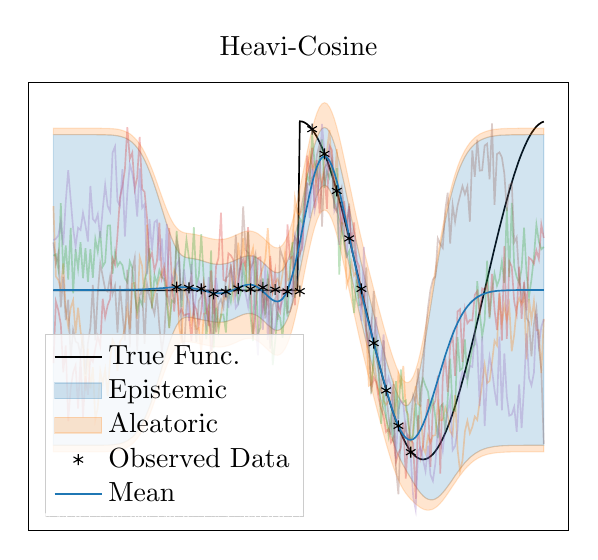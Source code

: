 % This file was created with tikzplotlib v0.10.1.
\begin{tikzpicture}

\definecolor{crimson2143940}{RGB}{214,39,40}
\definecolor{darkgray176}{RGB}{176,176,176}
\definecolor{darkorange25512714}{RGB}{255,127,14}
\definecolor{forestgreen4416044}{RGB}{44,160,44}
\definecolor{lightgray204}{RGB}{204,204,204}
\definecolor{mediumpurple148103189}{RGB}{148,103,189}
\definecolor{sienna1408675}{RGB}{140,86,75}
\definecolor{steelblue31119180}{RGB}{31,119,180}

\begin{axis}[
legend cell align={left},
legend style={
  fill opacity=0.8,
  draw opacity=1,
  text opacity=1,
  at={(0.03,0.03)},
  anchor=south west,
  draw=lightgray204
},
ticks=none,
tick align=outside,
tick pos=left,
title={Heavi-Cosine},
x grid style={darkgray176},
xmin=-1.1, xmax=1.09,
xtick style={color=black},
y grid style={darkgray176},
ymin=-1.42, ymax=1.231,
ytick style={color=black}
]
\addplot [semithick, black]
table {%
-1 0
-0.01 0
0 1
0.01 0.998
0.02 0.992
0.03 0.982
0.04 0.969
0.05 0.951
0.06 0.93
0.07 0.905
0.08 0.876
0.09 0.844
0.1 0.809
0.11 0.771
0.12 0.729
0.13 0.685
0.15 0.588
0.17 0.482
0.19 0.368
0.21 0.249
0.25 -0
0.29 -0.249
0.31 -0.368
0.33 -0.482
0.35 -0.588
0.37 -0.685
0.38 -0.729
0.39 -0.771
0.4 -0.809
0.41 -0.844
0.42 -0.876
0.43 -0.905
0.44 -0.93
0.45 -0.951
0.46 -0.969
0.47 -0.982
0.48 -0.992
0.49 -0.998
0.5 -1
0.51 -0.998
0.52 -0.992
0.53 -0.982
0.54 -0.969
0.55 -0.951
0.56 -0.93
0.57 -0.905
0.58 -0.876
0.59 -0.844
0.6 -0.809
0.61 -0.771
0.62 -0.729
0.63 -0.685
0.65 -0.588
0.67 -0.482
0.69 -0.368
0.71 -0.249
0.75 0
0.79 0.249
0.81 0.368
0.83 0.482
0.85 0.588
0.87 0.685
0.88 0.729
0.89 0.771
0.9 0.809
0.91 0.844
0.92 0.876
0.93 0.905
0.94 0.93
0.95 0.951
0.96 0.969
0.97 0.982
0.98 0.992
0.99 0.998
};
\addlegendentry{True Func.}
\path [draw=steelblue31119180, fill=steelblue31119180, opacity=0.2]
(axis cs:-1,0.921)
--(axis cs:-1,-0.916)
--(axis cs:-0.99,-0.916)
--(axis cs:-0.98,-0.916)
--(axis cs:-0.97,-0.916)
--(axis cs:-0.96,-0.916)
--(axis cs:-0.95,-0.916)
--(axis cs:-0.94,-0.916)
--(axis cs:-0.93,-0.916)
--(axis cs:-0.92,-0.916)
--(axis cs:-0.91,-0.916)
--(axis cs:-0.9,-0.916)
--(axis cs:-0.89,-0.916)
--(axis cs:-0.88,-0.916)
--(axis cs:-0.87,-0.916)
--(axis cs:-0.86,-0.916)
--(axis cs:-0.85,-0.916)
--(axis cs:-0.84,-0.916)
--(axis cs:-0.83,-0.916)
--(axis cs:-0.82,-0.916)
--(axis cs:-0.81,-0.916)
--(axis cs:-0.8,-0.916)
--(axis cs:-0.79,-0.915)
--(axis cs:-0.78,-0.915)
--(axis cs:-0.77,-0.914)
--(axis cs:-0.76,-0.913)
--(axis cs:-0.75,-0.911)
--(axis cs:-0.74,-0.909)
--(axis cs:-0.73,-0.906)
--(axis cs:-0.72,-0.902)
--(axis cs:-0.71,-0.896)
--(axis cs:-0.7,-0.889)
--(axis cs:-0.69,-0.879)
--(axis cs:-0.68,-0.868)
--(axis cs:-0.67,-0.853)
--(axis cs:-0.66,-0.835)
--(axis cs:-0.65,-0.813)
--(axis cs:-0.64,-0.788)
--(axis cs:-0.63,-0.759)
--(axis cs:-0.62,-0.725)
--(axis cs:-0.61,-0.688)
--(axis cs:-0.6,-0.647)
--(axis cs:-0.59,-0.603)
--(axis cs:-0.58,-0.556)
--(axis cs:-0.57,-0.507)
--(axis cs:-0.56,-0.458)
--(axis cs:-0.55,-0.408)
--(axis cs:-0.54,-0.36)
--(axis cs:-0.53,-0.314)
--(axis cs:-0.52,-0.273)
--(axis cs:-0.51,-0.237)
--(axis cs:-0.5,-0.207)
--(axis cs:-0.49,-0.185)
--(axis cs:-0.48,-0.17)
--(axis cs:-0.47,-0.162)
--(axis cs:-0.46,-0.158)
--(axis cs:-0.45,-0.159)
--(axis cs:-0.44,-0.161)
--(axis cs:-0.43,-0.164)
--(axis cs:-0.42,-0.167)
--(axis cs:-0.41,-0.17)
--(axis cs:-0.4,-0.173)
--(axis cs:-0.39,-0.176)
--(axis cs:-0.38,-0.178)
--(axis cs:-0.37,-0.181)
--(axis cs:-0.36,-0.184)
--(axis cs:-0.35,-0.186)
--(axis cs:-0.34,-0.188)
--(axis cs:-0.33,-0.188)
--(axis cs:-0.32,-0.188)
--(axis cs:-0.31,-0.187)
--(axis cs:-0.3,-0.184)
--(axis cs:-0.29,-0.18)
--(axis cs:-0.28,-0.175)
--(axis cs:-0.27,-0.169)
--(axis cs:-0.26,-0.162)
--(axis cs:-0.25,-0.155)
--(axis cs:-0.24,-0.149)
--(axis cs:-0.23,-0.143)
--(axis cs:-0.22,-0.139)
--(axis cs:-0.21,-0.137)
--(axis cs:-0.2,-0.137)
--(axis cs:-0.19,-0.14)
--(axis cs:-0.18,-0.145)
--(axis cs:-0.17,-0.153)
--(axis cs:-0.16,-0.164)
--(axis cs:-0.15,-0.176)
--(axis cs:-0.14,-0.19)
--(axis cs:-0.13,-0.204)
--(axis cs:-0.12,-0.217)
--(axis cs:-0.11,-0.228)
--(axis cs:-0.1,-0.235)
--(axis cs:-0.09,-0.237)
--(axis cs:-0.08,-0.232)
--(axis cs:-0.07,-0.219)
--(axis cs:-0.06,-0.198)
--(axis cs:-0.05,-0.168)
--(axis cs:-0.04,-0.128)
--(axis cs:-0.03,-0.079)
--(axis cs:-0.02,-0.021)
--(axis cs:-0.01,0.043)
--(axis cs:8.941e-10,0.113)
--(axis cs:0.01,0.186)
--(axis cs:0.02,0.26)
--(axis cs:0.03,0.333)
--(axis cs:0.04,0.402)
--(axis cs:0.05,0.465)
--(axis cs:0.06,0.519)
--(axis cs:0.07,0.563)
--(axis cs:0.08,0.595)
--(axis cs:0.09,0.615)
--(axis cs:0.1,0.622)
--(axis cs:0.11,0.616)
--(axis cs:0.12,0.597)
--(axis cs:0.13,0.566)
--(axis cs:0.14,0.525)
--(axis cs:0.15,0.475)
--(axis cs:0.16,0.418)
--(axis cs:0.17,0.356)
--(axis cs:0.18,0.289)
--(axis cs:0.19,0.22)
--(axis cs:0.2,0.15)
--(axis cs:0.21,0.08)
--(axis cs:0.22,0.011)
--(axis cs:0.23,-0.057)
--(axis cs:0.24,-0.123)
--(axis cs:0.25,-0.187)
--(axis cs:0.26,-0.249)
--(axis cs:0.27,-0.309)
--(axis cs:0.28,-0.368)
--(axis cs:0.29,-0.426)
--(axis cs:0.3,-0.483)
--(axis cs:0.31,-0.54)
--(axis cs:0.32,-0.596)
--(axis cs:0.33,-0.651)
--(axis cs:0.34,-0.706)
--(axis cs:0.35,-0.759)
--(axis cs:0.36,-0.809)
--(axis cs:0.37,-0.857)
--(axis cs:0.38,-0.901)
--(axis cs:0.39,-0.941)
--(axis cs:0.4,-0.976)
--(axis cs:0.41,-1.007)
--(axis cs:0.42,-1.035)
--(axis cs:0.43,-1.061)
--(axis cs:0.44,-1.086)
--(axis cs:0.45,-1.11)
--(axis cs:0.46,-1.135)
--(axis cs:0.47,-1.158)
--(axis cs:0.48,-1.18)
--(axis cs:0.49,-1.199)
--(axis cs:0.5,-1.215)
--(axis cs:0.51,-1.227)
--(axis cs:0.52,-1.235)
--(axis cs:0.53,-1.238)
--(axis cs:0.54,-1.238)
--(axis cs:0.55,-1.233)
--(axis cs:0.56,-1.224)
--(axis cs:0.57,-1.212)
--(axis cs:0.58,-1.196)
--(axis cs:0.59,-1.179)
--(axis cs:0.6,-1.159)
--(axis cs:0.61,-1.139)
--(axis cs:0.62,-1.118)
--(axis cs:0.63,-1.096)
--(axis cs:0.64,-1.076)
--(axis cs:0.65,-1.056)
--(axis cs:0.66,-1.037)
--(axis cs:0.67,-1.019)
--(axis cs:0.68,-1.004)
--(axis cs:0.69,-0.989)
--(axis cs:0.7,-0.977)
--(axis cs:0.71,-0.966)
--(axis cs:0.72,-0.957)
--(axis cs:0.73,-0.949)
--(axis cs:0.74,-0.942)
--(axis cs:0.75,-0.937)
--(axis cs:0.76,-0.932)
--(axis cs:0.77,-0.929)
--(axis cs:0.78,-0.926)
--(axis cs:0.79,-0.923)
--(axis cs:0.8,-0.922)
--(axis cs:0.81,-0.92)
--(axis cs:0.82,-0.919)
--(axis cs:0.83,-0.918)
--(axis cs:0.84,-0.918)
--(axis cs:0.85,-0.917)
--(axis cs:0.86,-0.917)
--(axis cs:0.87,-0.917)
--(axis cs:0.88,-0.917)
--(axis cs:0.89,-0.917)
--(axis cs:0.9,-0.917)
--(axis cs:0.91,-0.916)
--(axis cs:0.92,-0.916)
--(axis cs:0.93,-0.916)
--(axis cs:0.94,-0.916)
--(axis cs:0.95,-0.916)
--(axis cs:0.96,-0.916)
--(axis cs:0.97,-0.916)
--(axis cs:0.98,-0.916)
--(axis cs:0.99,-0.916)
--(axis cs:0.99,0.921)
--(axis cs:0.99,0.921)
--(axis cs:0.98,0.921)
--(axis cs:0.97,0.921)
--(axis cs:0.96,0.921)
--(axis cs:0.95,0.921)
--(axis cs:0.94,0.921)
--(axis cs:0.93,0.921)
--(axis cs:0.92,0.921)
--(axis cs:0.91,0.92)
--(axis cs:0.9,0.92)
--(axis cs:0.89,0.92)
--(axis cs:0.88,0.92)
--(axis cs:0.87,0.92)
--(axis cs:0.86,0.92)
--(axis cs:0.85,0.919)
--(axis cs:0.84,0.919)
--(axis cs:0.83,0.918)
--(axis cs:0.82,0.918)
--(axis cs:0.81,0.917)
--(axis cs:0.8,0.915)
--(axis cs:0.79,0.913)
--(axis cs:0.78,0.911)
--(axis cs:0.77,0.908)
--(axis cs:0.76,0.904)
--(axis cs:0.75,0.899)
--(axis cs:0.74,0.893)
--(axis cs:0.73,0.886)
--(axis cs:0.72,0.876)
--(axis cs:0.71,0.865)
--(axis cs:0.7,0.851)
--(axis cs:0.69,0.834)
--(axis cs:0.68,0.814)
--(axis cs:0.67,0.79)
--(axis cs:0.66,0.761)
--(axis cs:0.65,0.728)
--(axis cs:0.64,0.69)
--(axis cs:0.63,0.646)
--(axis cs:0.62,0.596)
--(axis cs:0.61,0.539)
--(axis cs:0.6,0.477)
--(axis cs:0.59,0.408)
--(axis cs:0.58,0.333)
--(axis cs:0.57,0.253)
--(axis cs:0.56,0.168)
--(axis cs:0.55,0.079)
--(axis cs:0.54,-0.012)
--(axis cs:0.53,-0.104)
--(axis cs:0.52,-0.196)
--(axis cs:0.51,-0.285)
--(axis cs:0.5,-0.37)
--(axis cs:0.49,-0.448)
--(axis cs:0.48,-0.518)
--(axis cs:0.47,-0.577)
--(axis cs:0.46,-0.624)
--(axis cs:0.45,-0.658)
--(axis cs:0.44,-0.678)
--(axis cs:0.43,-0.683)
--(axis cs:0.42,-0.675)
--(axis cs:0.41,-0.655)
--(axis cs:0.4,-0.627)
--(axis cs:0.39,-0.591)
--(axis cs:0.38,-0.551)
--(axis cs:0.37,-0.506)
--(axis cs:0.36,-0.459)
--(axis cs:0.35,-0.409)
--(axis cs:0.34,-0.358)
--(axis cs:0.33,-0.305)
--(axis cs:0.32,-0.251)
--(axis cs:0.31,-0.196)
--(axis cs:0.3,-0.141)
--(axis cs:0.29,-0.084)
--(axis cs:0.28,-0.026)
--(axis cs:0.27,0.033)
--(axis cs:0.26,0.094)
--(axis cs:0.25,0.156)
--(axis cs:0.24,0.219)
--(axis cs:0.23,0.285)
--(axis cs:0.22,0.353)
--(axis cs:0.21,0.422)
--(axis cs:0.2,0.492)
--(axis cs:0.19,0.562)
--(axis cs:0.18,0.631)
--(axis cs:0.17,0.697)
--(axis cs:0.16,0.76)
--(axis cs:0.15,0.817)
--(axis cs:0.14,0.867)
--(axis cs:0.13,0.908)
--(axis cs:0.12,0.938)
--(axis cs:0.11,0.957)
--(axis cs:0.1,0.963)
--(axis cs:0.09,0.957)
--(axis cs:0.08,0.937)
--(axis cs:0.07,0.904)
--(axis cs:0.06,0.86)
--(axis cs:0.05,0.806)
--(axis cs:0.04,0.743)
--(axis cs:0.03,0.674)
--(axis cs:0.02,0.601)
--(axis cs:0.01,0.527)
--(axis cs:8.941e-10,0.454)
--(axis cs:-0.01,0.384)
--(axis cs:-0.02,0.32)
--(axis cs:-0.03,0.263)
--(axis cs:-0.04,0.214)
--(axis cs:-0.05,0.174)
--(axis cs:-0.06,0.143)
--(axis cs:-0.07,0.122)
--(axis cs:-0.08,0.109)
--(axis cs:-0.09,0.104)
--(axis cs:-0.1,0.106)
--(axis cs:-0.11,0.113)
--(axis cs:-0.12,0.124)
--(axis cs:-0.13,0.137)
--(axis cs:-0.14,0.151)
--(axis cs:-0.15,0.165)
--(axis cs:-0.16,0.177)
--(axis cs:-0.17,0.188)
--(axis cs:-0.18,0.196)
--(axis cs:-0.19,0.202)
--(axis cs:-0.2,0.204)
--(axis cs:-0.21,0.204)
--(axis cs:-0.22,0.202)
--(axis cs:-0.23,0.198)
--(axis cs:-0.24,0.192)
--(axis cs:-0.25,0.186)
--(axis cs:-0.26,0.18)
--(axis cs:-0.27,0.173)
--(axis cs:-0.28,0.167)
--(axis cs:-0.29,0.162)
--(axis cs:-0.3,0.158)
--(axis cs:-0.31,0.156)
--(axis cs:-0.32,0.154)
--(axis cs:-0.33,0.154)
--(axis cs:-0.34,0.155)
--(axis cs:-0.35,0.156)
--(axis cs:-0.36,0.159)
--(axis cs:-0.37,0.163)
--(axis cs:-0.38,0.167)
--(axis cs:-0.39,0.172)
--(axis cs:-0.4,0.177)
--(axis cs:-0.41,0.181)
--(axis cs:-0.42,0.184)
--(axis cs:-0.43,0.187)
--(axis cs:-0.44,0.189)
--(axis cs:-0.45,0.191)
--(axis cs:-0.46,0.194)
--(axis cs:-0.47,0.199)
--(axis cs:-0.48,0.208)
--(axis cs:-0.49,0.223)
--(axis cs:-0.5,0.245)
--(axis cs:-0.51,0.274)
--(axis cs:-0.52,0.308)
--(axis cs:-0.53,0.348)
--(axis cs:-0.54,0.391)
--(axis cs:-0.55,0.437)
--(axis cs:-0.56,0.484)
--(axis cs:-0.57,0.531)
--(axis cs:-0.58,0.578)
--(axis cs:-0.59,0.622)
--(axis cs:-0.6,0.664)
--(axis cs:-0.61,0.703)
--(axis cs:-0.62,0.739)
--(axis cs:-0.63,0.771)
--(axis cs:-0.64,0.799)
--(axis cs:-0.65,0.823)
--(axis cs:-0.66,0.843)
--(axis cs:-0.67,0.861)
--(axis cs:-0.68,0.875)
--(axis cs:-0.69,0.886)
--(axis cs:-0.7,0.895)
--(axis cs:-0.71,0.902)
--(axis cs:-0.72,0.907)
--(axis cs:-0.73,0.911)
--(axis cs:-0.74,0.914)
--(axis cs:-0.75,0.916)
--(axis cs:-0.76,0.918)
--(axis cs:-0.77,0.919)
--(axis cs:-0.78,0.919)
--(axis cs:-0.79,0.92)
--(axis cs:-0.8,0.92)
--(axis cs:-0.81,0.92)
--(axis cs:-0.82,0.92)
--(axis cs:-0.83,0.921)
--(axis cs:-0.84,0.921)
--(axis cs:-0.85,0.921)
--(axis cs:-0.86,0.921)
--(axis cs:-0.87,0.921)
--(axis cs:-0.88,0.921)
--(axis cs:-0.89,0.921)
--(axis cs:-0.9,0.921)
--(axis cs:-0.91,0.921)
--(axis cs:-0.92,0.921)
--(axis cs:-0.93,0.921)
--(axis cs:-0.94,0.921)
--(axis cs:-0.95,0.921)
--(axis cs:-0.96,0.921)
--(axis cs:-0.97,0.921)
--(axis cs:-0.98,0.921)
--(axis cs:-0.99,0.921)
--(axis cs:-1,0.921)
--cycle;
\addlegendimage{area legend, draw=steelblue31119180, fill=steelblue31119180, opacity=0.2}
\addlegendentry{Epistemic}

\path [draw=darkorange25512714, fill=darkorange25512714, opacity=0.2]
(axis cs:-1,-0.955)
--(axis cs:-1,-0.916)
--(axis cs:-0.99,-0.916)
--(axis cs:-0.98,-0.916)
--(axis cs:-0.97,-0.916)
--(axis cs:-0.96,-0.916)
--(axis cs:-0.95,-0.916)
--(axis cs:-0.94,-0.916)
--(axis cs:-0.93,-0.916)
--(axis cs:-0.92,-0.916)
--(axis cs:-0.91,-0.916)
--(axis cs:-0.9,-0.916)
--(axis cs:-0.89,-0.916)
--(axis cs:-0.88,-0.916)
--(axis cs:-0.87,-0.916)
--(axis cs:-0.86,-0.916)
--(axis cs:-0.85,-0.916)
--(axis cs:-0.84,-0.916)
--(axis cs:-0.83,-0.916)
--(axis cs:-0.82,-0.916)
--(axis cs:-0.81,-0.916)
--(axis cs:-0.8,-0.916)
--(axis cs:-0.79,-0.915)
--(axis cs:-0.78,-0.915)
--(axis cs:-0.77,-0.914)
--(axis cs:-0.76,-0.913)
--(axis cs:-0.75,-0.911)
--(axis cs:-0.74,-0.909)
--(axis cs:-0.73,-0.906)
--(axis cs:-0.72,-0.902)
--(axis cs:-0.71,-0.896)
--(axis cs:-0.7,-0.889)
--(axis cs:-0.69,-0.879)
--(axis cs:-0.68,-0.868)
--(axis cs:-0.67,-0.853)
--(axis cs:-0.66,-0.835)
--(axis cs:-0.65,-0.813)
--(axis cs:-0.64,-0.788)
--(axis cs:-0.63,-0.759)
--(axis cs:-0.62,-0.725)
--(axis cs:-0.61,-0.688)
--(axis cs:-0.6,-0.647)
--(axis cs:-0.59,-0.603)
--(axis cs:-0.58,-0.556)
--(axis cs:-0.57,-0.507)
--(axis cs:-0.56,-0.458)
--(axis cs:-0.55,-0.408)
--(axis cs:-0.54,-0.36)
--(axis cs:-0.53,-0.314)
--(axis cs:-0.52,-0.273)
--(axis cs:-0.51,-0.237)
--(axis cs:-0.5,-0.207)
--(axis cs:-0.49,-0.185)
--(axis cs:-0.48,-0.17)
--(axis cs:-0.47,-0.162)
--(axis cs:-0.46,-0.158)
--(axis cs:-0.45,-0.159)
--(axis cs:-0.44,-0.161)
--(axis cs:-0.43,-0.164)
--(axis cs:-0.42,-0.167)
--(axis cs:-0.41,-0.17)
--(axis cs:-0.4,-0.173)
--(axis cs:-0.39,-0.176)
--(axis cs:-0.38,-0.178)
--(axis cs:-0.37,-0.181)
--(axis cs:-0.36,-0.184)
--(axis cs:-0.35,-0.186)
--(axis cs:-0.34,-0.188)
--(axis cs:-0.33,-0.188)
--(axis cs:-0.32,-0.188)
--(axis cs:-0.31,-0.187)
--(axis cs:-0.3,-0.184)
--(axis cs:-0.29,-0.18)
--(axis cs:-0.28,-0.175)
--(axis cs:-0.27,-0.169)
--(axis cs:-0.26,-0.162)
--(axis cs:-0.25,-0.155)
--(axis cs:-0.24,-0.149)
--(axis cs:-0.23,-0.143)
--(axis cs:-0.22,-0.139)
--(axis cs:-0.21,-0.137)
--(axis cs:-0.2,-0.137)
--(axis cs:-0.19,-0.14)
--(axis cs:-0.18,-0.145)
--(axis cs:-0.17,-0.153)
--(axis cs:-0.16,-0.164)
--(axis cs:-0.15,-0.176)
--(axis cs:-0.14,-0.19)
--(axis cs:-0.13,-0.204)
--(axis cs:-0.12,-0.217)
--(axis cs:-0.11,-0.228)
--(axis cs:-0.1,-0.235)
--(axis cs:-0.09,-0.237)
--(axis cs:-0.08,-0.232)
--(axis cs:-0.07,-0.219)
--(axis cs:-0.06,-0.198)
--(axis cs:-0.05,-0.168)
--(axis cs:-0.04,-0.128)
--(axis cs:-0.03,-0.079)
--(axis cs:-0.02,-0.021)
--(axis cs:-0.01,0.043)
--(axis cs:8.941e-10,0.113)
--(axis cs:0.01,0.186)
--(axis cs:0.02,0.26)
--(axis cs:0.03,0.333)
--(axis cs:0.04,0.402)
--(axis cs:0.05,0.465)
--(axis cs:0.06,0.519)
--(axis cs:0.07,0.563)
--(axis cs:0.08,0.595)
--(axis cs:0.09,0.615)
--(axis cs:0.1,0.622)
--(axis cs:0.11,0.616)
--(axis cs:0.12,0.597)
--(axis cs:0.13,0.566)
--(axis cs:0.14,0.525)
--(axis cs:0.15,0.475)
--(axis cs:0.16,0.418)
--(axis cs:0.17,0.356)
--(axis cs:0.18,0.289)
--(axis cs:0.19,0.22)
--(axis cs:0.2,0.15)
--(axis cs:0.21,0.08)
--(axis cs:0.22,0.011)
--(axis cs:0.23,-0.057)
--(axis cs:0.24,-0.123)
--(axis cs:0.25,-0.187)
--(axis cs:0.26,-0.249)
--(axis cs:0.27,-0.309)
--(axis cs:0.28,-0.368)
--(axis cs:0.29,-0.426)
--(axis cs:0.3,-0.483)
--(axis cs:0.31,-0.54)
--(axis cs:0.32,-0.596)
--(axis cs:0.33,-0.651)
--(axis cs:0.34,-0.706)
--(axis cs:0.35,-0.759)
--(axis cs:0.36,-0.809)
--(axis cs:0.37,-0.857)
--(axis cs:0.38,-0.901)
--(axis cs:0.39,-0.941)
--(axis cs:0.4,-0.976)
--(axis cs:0.41,-1.007)
--(axis cs:0.42,-1.035)
--(axis cs:0.43,-1.061)
--(axis cs:0.44,-1.086)
--(axis cs:0.45,-1.11)
--(axis cs:0.46,-1.135)
--(axis cs:0.47,-1.158)
--(axis cs:0.48,-1.18)
--(axis cs:0.49,-1.199)
--(axis cs:0.5,-1.215)
--(axis cs:0.51,-1.227)
--(axis cs:0.52,-1.235)
--(axis cs:0.53,-1.238)
--(axis cs:0.54,-1.238)
--(axis cs:0.55,-1.233)
--(axis cs:0.56,-1.224)
--(axis cs:0.57,-1.212)
--(axis cs:0.58,-1.196)
--(axis cs:0.59,-1.179)
--(axis cs:0.6,-1.159)
--(axis cs:0.61,-1.139)
--(axis cs:0.62,-1.118)
--(axis cs:0.63,-1.096)
--(axis cs:0.64,-1.076)
--(axis cs:0.65,-1.056)
--(axis cs:0.66,-1.037)
--(axis cs:0.67,-1.019)
--(axis cs:0.68,-1.004)
--(axis cs:0.69,-0.989)
--(axis cs:0.7,-0.977)
--(axis cs:0.71,-0.966)
--(axis cs:0.72,-0.957)
--(axis cs:0.73,-0.949)
--(axis cs:0.74,-0.942)
--(axis cs:0.75,-0.937)
--(axis cs:0.76,-0.932)
--(axis cs:0.77,-0.929)
--(axis cs:0.78,-0.926)
--(axis cs:0.79,-0.923)
--(axis cs:0.8,-0.922)
--(axis cs:0.81,-0.92)
--(axis cs:0.82,-0.919)
--(axis cs:0.83,-0.918)
--(axis cs:0.84,-0.918)
--(axis cs:0.85,-0.917)
--(axis cs:0.86,-0.917)
--(axis cs:0.87,-0.917)
--(axis cs:0.88,-0.917)
--(axis cs:0.89,-0.917)
--(axis cs:0.9,-0.917)
--(axis cs:0.91,-0.916)
--(axis cs:0.92,-0.916)
--(axis cs:0.93,-0.916)
--(axis cs:0.94,-0.916)
--(axis cs:0.95,-0.916)
--(axis cs:0.96,-0.916)
--(axis cs:0.97,-0.916)
--(axis cs:0.98,-0.916)
--(axis cs:0.99,-0.916)
--(axis cs:0.99,-0.955)
--(axis cs:0.99,-0.955)
--(axis cs:0.98,-0.955)
--(axis cs:0.97,-0.955)
--(axis cs:0.96,-0.955)
--(axis cs:0.95,-0.955)
--(axis cs:0.94,-0.955)
--(axis cs:0.93,-0.955)
--(axis cs:0.92,-0.955)
--(axis cs:0.91,-0.955)
--(axis cs:0.9,-0.955)
--(axis cs:0.89,-0.955)
--(axis cs:0.88,-0.955)
--(axis cs:0.87,-0.955)
--(axis cs:0.86,-0.955)
--(axis cs:0.85,-0.956)
--(axis cs:0.84,-0.956)
--(axis cs:0.83,-0.957)
--(axis cs:0.82,-0.958)
--(axis cs:0.81,-0.959)
--(axis cs:0.8,-0.96)
--(axis cs:0.79,-0.962)
--(axis cs:0.78,-0.964)
--(axis cs:0.77,-0.967)
--(axis cs:0.76,-0.97)
--(axis cs:0.75,-0.975)
--(axis cs:0.74,-0.98)
--(axis cs:0.73,-0.987)
--(axis cs:0.72,-0.995)
--(axis cs:0.71,-1.004)
--(axis cs:0.7,-1.015)
--(axis cs:0.69,-1.028)
--(axis cs:0.68,-1.042)
--(axis cs:0.67,-1.058)
--(axis cs:0.66,-1.076)
--(axis cs:0.65,-1.095)
--(axis cs:0.64,-1.115)
--(axis cs:0.63,-1.137)
--(axis cs:0.62,-1.158)
--(axis cs:0.61,-1.18)
--(axis cs:0.6,-1.202)
--(axis cs:0.59,-1.223)
--(axis cs:0.58,-1.242)
--(axis cs:0.57,-1.259)
--(axis cs:0.56,-1.274)
--(axis cs:0.55,-1.285)
--(axis cs:0.54,-1.294)
--(axis cs:0.53,-1.298)
--(axis cs:0.52,-1.3)
--(axis cs:0.51,-1.298)
--(axis cs:0.5,-1.293)
--(axis cs:0.49,-1.285)
--(axis cs:0.48,-1.275)
--(axis cs:0.47,-1.263)
--(axis cs:0.46,-1.249)
--(axis cs:0.45,-1.235)
--(axis cs:0.44,-1.218)
--(axis cs:0.43,-1.2)
--(axis cs:0.42,-1.178)
--(axis cs:0.41,-1.152)
--(axis cs:0.4,-1.121)
--(axis cs:0.39,-1.086)
--(axis cs:0.38,-1.046)
--(axis cs:0.37,-1.002)
--(axis cs:0.36,-0.954)
--(axis cs:0.35,-0.904)
--(axis cs:0.34,-0.851)
--(axis cs:0.33,-0.797)
--(axis cs:0.32,-0.742)
--(axis cs:0.31,-0.686)
--(axis cs:0.3,-0.63)
--(axis cs:0.29,-0.573)
--(axis cs:0.28,-0.515)
--(axis cs:0.27,-0.456)
--(axis cs:0.26,-0.395)
--(axis cs:0.25,-0.333)
--(axis cs:0.24,-0.269)
--(axis cs:0.23,-0.203)
--(axis cs:0.22,-0.136)
--(axis cs:0.21,-0.067)
--(axis cs:0.2,0.003)
--(axis cs:0.19,0.073)
--(axis cs:0.18,0.142)
--(axis cs:0.17,0.209)
--(axis cs:0.16,0.272)
--(axis cs:0.15,0.329)
--(axis cs:0.14,0.378)
--(axis cs:0.13,0.419)
--(axis cs:0.12,0.45)
--(axis cs:0.11,0.469)
--(axis cs:0.1,0.475)
--(axis cs:0.09,0.468)
--(axis cs:0.08,0.449)
--(axis cs:0.07,0.416)
--(axis cs:0.06,0.372)
--(axis cs:0.05,0.318)
--(axis cs:0.04,0.255)
--(axis cs:0.03,0.186)
--(axis cs:0.02,0.113)
--(axis cs:0.01,0.039)
--(axis cs:8.941e-10,-0.034)
--(axis cs:-0.01,-0.104)
--(axis cs:-0.02,-0.168)
--(axis cs:-0.03,-0.226)
--(axis cs:-0.04,-0.275)
--(axis cs:-0.05,-0.315)
--(axis cs:-0.06,-0.345)
--(axis cs:-0.07,-0.366)
--(axis cs:-0.08,-0.379)
--(axis cs:-0.09,-0.384)
--(axis cs:-0.1,-0.382)
--(axis cs:-0.11,-0.375)
--(axis cs:-0.12,-0.364)
--(axis cs:-0.13,-0.351)
--(axis cs:-0.14,-0.337)
--(axis cs:-0.15,-0.323)
--(axis cs:-0.16,-0.311)
--(axis cs:-0.17,-0.3)
--(axis cs:-0.18,-0.292)
--(axis cs:-0.19,-0.287)
--(axis cs:-0.2,-0.284)
--(axis cs:-0.21,-0.284)
--(axis cs:-0.22,-0.286)
--(axis cs:-0.23,-0.29)
--(axis cs:-0.24,-0.296)
--(axis cs:-0.25,-0.302)
--(axis cs:-0.26,-0.309)
--(axis cs:-0.27,-0.315)
--(axis cs:-0.28,-0.321)
--(axis cs:-0.29,-0.326)
--(axis cs:-0.3,-0.33)
--(axis cs:-0.31,-0.333)
--(axis cs:-0.32,-0.335)
--(axis cs:-0.33,-0.335)
--(axis cs:-0.34,-0.334)
--(axis cs:-0.35,-0.333)
--(axis cs:-0.36,-0.33)
--(axis cs:-0.37,-0.327)
--(axis cs:-0.38,-0.324)
--(axis cs:-0.39,-0.321)
--(axis cs:-0.4,-0.318)
--(axis cs:-0.41,-0.315)
--(axis cs:-0.42,-0.311)
--(axis cs:-0.43,-0.308)
--(axis cs:-0.44,-0.306)
--(axis cs:-0.45,-0.304)
--(axis cs:-0.46,-0.303)
--(axis cs:-0.47,-0.304)
--(axis cs:-0.48,-0.309)
--(axis cs:-0.49,-0.317)
--(axis cs:-0.5,-0.331)
--(axis cs:-0.51,-0.351)
--(axis cs:-0.52,-0.377)
--(axis cs:-0.53,-0.409)
--(axis cs:-0.54,-0.446)
--(axis cs:-0.55,-0.486)
--(axis cs:-0.56,-0.528)
--(axis cs:-0.57,-0.572)
--(axis cs:-0.58,-0.616)
--(axis cs:-0.59,-0.659)
--(axis cs:-0.6,-0.7)
--(axis cs:-0.61,-0.738)
--(axis cs:-0.62,-0.773)
--(axis cs:-0.63,-0.804)
--(axis cs:-0.64,-0.832)
--(axis cs:-0.65,-0.856)
--(axis cs:-0.66,-0.876)
--(axis cs:-0.67,-0.894)
--(axis cs:-0.68,-0.908)
--(axis cs:-0.69,-0.919)
--(axis cs:-0.7,-0.928)
--(axis cs:-0.71,-0.935)
--(axis cs:-0.72,-0.941)
--(axis cs:-0.73,-0.945)
--(axis cs:-0.74,-0.948)
--(axis cs:-0.75,-0.95)
--(axis cs:-0.76,-0.951)
--(axis cs:-0.77,-0.952)
--(axis cs:-0.78,-0.953)
--(axis cs:-0.79,-0.954)
--(axis cs:-0.8,-0.954)
--(axis cs:-0.81,-0.954)
--(axis cs:-0.82,-0.954)
--(axis cs:-0.83,-0.954)
--(axis cs:-0.84,-0.954)
--(axis cs:-0.85,-0.954)
--(axis cs:-0.86,-0.955)
--(axis cs:-0.87,-0.955)
--(axis cs:-0.88,-0.955)
--(axis cs:-0.89,-0.955)
--(axis cs:-0.9,-0.955)
--(axis cs:-0.91,-0.955)
--(axis cs:-0.92,-0.955)
--(axis cs:-0.93,-0.955)
--(axis cs:-0.94,-0.955)
--(axis cs:-0.95,-0.955)
--(axis cs:-0.96,-0.955)
--(axis cs:-0.97,-0.955)
--(axis cs:-0.98,-0.955)
--(axis cs:-0.99,-0.955)
--(axis cs:-1,-0.955)
--cycle;
\addlegendimage{area legend, draw=darkorange25512714, fill=darkorange25512714, opacity=0.2}
\addlegendentry{Aleatoric}

\path [draw=darkorange25512714, fill=darkorange25512714, opacity=0.2]
(axis cs:-1,0.959)
--(axis cs:-1,0.921)
--(axis cs:-0.99,0.921)
--(axis cs:-0.98,0.921)
--(axis cs:-0.97,0.921)
--(axis cs:-0.96,0.921)
--(axis cs:-0.95,0.921)
--(axis cs:-0.94,0.921)
--(axis cs:-0.93,0.921)
--(axis cs:-0.92,0.921)
--(axis cs:-0.91,0.921)
--(axis cs:-0.9,0.921)
--(axis cs:-0.89,0.921)
--(axis cs:-0.88,0.921)
--(axis cs:-0.87,0.921)
--(axis cs:-0.86,0.921)
--(axis cs:-0.85,0.921)
--(axis cs:-0.84,0.921)
--(axis cs:-0.83,0.921)
--(axis cs:-0.82,0.92)
--(axis cs:-0.81,0.92)
--(axis cs:-0.8,0.92)
--(axis cs:-0.79,0.92)
--(axis cs:-0.78,0.919)
--(axis cs:-0.77,0.919)
--(axis cs:-0.76,0.918)
--(axis cs:-0.75,0.916)
--(axis cs:-0.74,0.914)
--(axis cs:-0.73,0.911)
--(axis cs:-0.72,0.907)
--(axis cs:-0.71,0.902)
--(axis cs:-0.7,0.895)
--(axis cs:-0.69,0.886)
--(axis cs:-0.68,0.875)
--(axis cs:-0.67,0.861)
--(axis cs:-0.66,0.843)
--(axis cs:-0.65,0.823)
--(axis cs:-0.64,0.799)
--(axis cs:-0.63,0.771)
--(axis cs:-0.62,0.739)
--(axis cs:-0.61,0.703)
--(axis cs:-0.6,0.664)
--(axis cs:-0.59,0.622)
--(axis cs:-0.58,0.578)
--(axis cs:-0.57,0.531)
--(axis cs:-0.56,0.484)
--(axis cs:-0.55,0.437)
--(axis cs:-0.54,0.391)
--(axis cs:-0.53,0.348)
--(axis cs:-0.52,0.308)
--(axis cs:-0.51,0.274)
--(axis cs:-0.5,0.245)
--(axis cs:-0.49,0.223)
--(axis cs:-0.48,0.208)
--(axis cs:-0.47,0.199)
--(axis cs:-0.46,0.194)
--(axis cs:-0.45,0.191)
--(axis cs:-0.44,0.189)
--(axis cs:-0.43,0.187)
--(axis cs:-0.42,0.184)
--(axis cs:-0.41,0.181)
--(axis cs:-0.4,0.177)
--(axis cs:-0.39,0.172)
--(axis cs:-0.38,0.167)
--(axis cs:-0.37,0.163)
--(axis cs:-0.36,0.159)
--(axis cs:-0.35,0.156)
--(axis cs:-0.34,0.155)
--(axis cs:-0.33,0.154)
--(axis cs:-0.32,0.154)
--(axis cs:-0.31,0.156)
--(axis cs:-0.3,0.158)
--(axis cs:-0.29,0.162)
--(axis cs:-0.28,0.167)
--(axis cs:-0.27,0.173)
--(axis cs:-0.26,0.18)
--(axis cs:-0.25,0.186)
--(axis cs:-0.24,0.192)
--(axis cs:-0.23,0.198)
--(axis cs:-0.22,0.202)
--(axis cs:-0.21,0.204)
--(axis cs:-0.2,0.204)
--(axis cs:-0.19,0.202)
--(axis cs:-0.18,0.196)
--(axis cs:-0.17,0.188)
--(axis cs:-0.16,0.177)
--(axis cs:-0.15,0.165)
--(axis cs:-0.14,0.151)
--(axis cs:-0.13,0.137)
--(axis cs:-0.12,0.124)
--(axis cs:-0.11,0.113)
--(axis cs:-0.1,0.106)
--(axis cs:-0.09,0.104)
--(axis cs:-0.08,0.109)
--(axis cs:-0.07,0.122)
--(axis cs:-0.06,0.143)
--(axis cs:-0.05,0.174)
--(axis cs:-0.04,0.214)
--(axis cs:-0.03,0.263)
--(axis cs:-0.02,0.32)
--(axis cs:-0.01,0.384)
--(axis cs:8.941e-10,0.454)
--(axis cs:0.01,0.527)
--(axis cs:0.02,0.601)
--(axis cs:0.03,0.674)
--(axis cs:0.04,0.743)
--(axis cs:0.05,0.806)
--(axis cs:0.06,0.86)
--(axis cs:0.07,0.904)
--(axis cs:0.08,0.937)
--(axis cs:0.09,0.957)
--(axis cs:0.1,0.963)
--(axis cs:0.11,0.957)
--(axis cs:0.12,0.938)
--(axis cs:0.13,0.908)
--(axis cs:0.14,0.867)
--(axis cs:0.15,0.817)
--(axis cs:0.16,0.76)
--(axis cs:0.17,0.697)
--(axis cs:0.18,0.631)
--(axis cs:0.19,0.562)
--(axis cs:0.2,0.492)
--(axis cs:0.21,0.422)
--(axis cs:0.22,0.353)
--(axis cs:0.23,0.285)
--(axis cs:0.24,0.219)
--(axis cs:0.25,0.156)
--(axis cs:0.26,0.094)
--(axis cs:0.27,0.033)
--(axis cs:0.28,-0.026)
--(axis cs:0.29,-0.084)
--(axis cs:0.3,-0.141)
--(axis cs:0.31,-0.196)
--(axis cs:0.32,-0.251)
--(axis cs:0.33,-0.305)
--(axis cs:0.34,-0.358)
--(axis cs:0.35,-0.409)
--(axis cs:0.36,-0.459)
--(axis cs:0.37,-0.506)
--(axis cs:0.38,-0.551)
--(axis cs:0.39,-0.591)
--(axis cs:0.4,-0.627)
--(axis cs:0.41,-0.655)
--(axis cs:0.42,-0.675)
--(axis cs:0.43,-0.683)
--(axis cs:0.44,-0.678)
--(axis cs:0.45,-0.658)
--(axis cs:0.46,-0.624)
--(axis cs:0.47,-0.577)
--(axis cs:0.48,-0.518)
--(axis cs:0.49,-0.448)
--(axis cs:0.5,-0.37)
--(axis cs:0.51,-0.285)
--(axis cs:0.52,-0.196)
--(axis cs:0.53,-0.104)
--(axis cs:0.54,-0.012)
--(axis cs:0.55,0.079)
--(axis cs:0.56,0.168)
--(axis cs:0.57,0.253)
--(axis cs:0.58,0.333)
--(axis cs:0.59,0.408)
--(axis cs:0.6,0.477)
--(axis cs:0.61,0.539)
--(axis cs:0.62,0.596)
--(axis cs:0.63,0.646)
--(axis cs:0.64,0.69)
--(axis cs:0.65,0.728)
--(axis cs:0.66,0.761)
--(axis cs:0.67,0.79)
--(axis cs:0.68,0.814)
--(axis cs:0.69,0.834)
--(axis cs:0.7,0.851)
--(axis cs:0.71,0.865)
--(axis cs:0.72,0.876)
--(axis cs:0.73,0.886)
--(axis cs:0.74,0.893)
--(axis cs:0.75,0.899)
--(axis cs:0.76,0.904)
--(axis cs:0.77,0.908)
--(axis cs:0.78,0.911)
--(axis cs:0.79,0.913)
--(axis cs:0.8,0.915)
--(axis cs:0.81,0.917)
--(axis cs:0.82,0.918)
--(axis cs:0.83,0.918)
--(axis cs:0.84,0.919)
--(axis cs:0.85,0.919)
--(axis cs:0.86,0.92)
--(axis cs:0.87,0.92)
--(axis cs:0.88,0.92)
--(axis cs:0.89,0.92)
--(axis cs:0.9,0.92)
--(axis cs:0.91,0.92)
--(axis cs:0.92,0.921)
--(axis cs:0.93,0.921)
--(axis cs:0.94,0.921)
--(axis cs:0.95,0.921)
--(axis cs:0.96,0.921)
--(axis cs:0.97,0.921)
--(axis cs:0.98,0.921)
--(axis cs:0.99,0.921)
--(axis cs:0.99,0.959)
--(axis cs:0.99,0.959)
--(axis cs:0.98,0.959)
--(axis cs:0.97,0.959)
--(axis cs:0.96,0.959)
--(axis cs:0.95,0.959)
--(axis cs:0.94,0.959)
--(axis cs:0.93,0.959)
--(axis cs:0.92,0.959)
--(axis cs:0.91,0.959)
--(axis cs:0.9,0.959)
--(axis cs:0.89,0.959)
--(axis cs:0.88,0.958)
--(axis cs:0.87,0.958)
--(axis cs:0.86,0.958)
--(axis cs:0.85,0.958)
--(axis cs:0.84,0.957)
--(axis cs:0.83,0.957)
--(axis cs:0.82,0.956)
--(axis cs:0.81,0.955)
--(axis cs:0.8,0.953)
--(axis cs:0.79,0.952)
--(axis cs:0.78,0.949)
--(axis cs:0.77,0.946)
--(axis cs:0.76,0.942)
--(axis cs:0.75,0.937)
--(axis cs:0.74,0.931)
--(axis cs:0.73,0.924)
--(axis cs:0.72,0.914)
--(axis cs:0.71,0.903)
--(axis cs:0.7,0.889)
--(axis cs:0.69,0.872)
--(axis cs:0.68,0.852)
--(axis cs:0.67,0.828)
--(axis cs:0.66,0.8)
--(axis cs:0.65,0.768)
--(axis cs:0.64,0.73)
--(axis cs:0.63,0.686)
--(axis cs:0.62,0.637)
--(axis cs:0.61,0.581)
--(axis cs:0.6,0.519)
--(axis cs:0.59,0.452)
--(axis cs:0.58,0.378)
--(axis cs:0.57,0.3)
--(axis cs:0.56,0.217)
--(axis cs:0.55,0.131)
--(axis cs:0.54,0.044)
--(axis cs:0.53,-0.044)
--(axis cs:0.52,-0.131)
--(axis cs:0.51,-0.214)
--(axis cs:0.5,-0.292)
--(axis cs:0.49,-0.362)
--(axis cs:0.48,-0.423)
--(axis cs:0.47,-0.472)
--(axis cs:0.46,-0.51)
--(axis cs:0.45,-0.534)
--(axis cs:0.44,-0.545)
--(axis cs:0.43,-0.544)
--(axis cs:0.42,-0.532)
--(axis cs:0.41,-0.511)
--(axis cs:0.4,-0.482)
--(axis cs:0.39,-0.446)
--(axis cs:0.38,-0.406)
--(axis cs:0.37,-0.362)
--(axis cs:0.36,-0.314)
--(axis cs:0.35,-0.264)
--(axis cs:0.34,-0.213)
--(axis cs:0.33,-0.159)
--(axis cs:0.32,-0.105)
--(axis cs:0.31,-0.05)
--(axis cs:0.3,0.006)
--(axis cs:0.29,0.063)
--(axis cs:0.28,0.121)
--(axis cs:0.27,0.18)
--(axis cs:0.26,0.24)
--(axis cs:0.25,0.302)
--(axis cs:0.24,0.366)
--(axis cs:0.23,0.432)
--(axis cs:0.22,0.499)
--(axis cs:0.21,0.569)
--(axis cs:0.2,0.638)
--(axis cs:0.19,0.708)
--(axis cs:0.18,0.777)
--(axis cs:0.17,0.844)
--(axis cs:0.16,0.907)
--(axis cs:0.15,0.964)
--(axis cs:0.14,1.014)
--(axis cs:0.13,1.054)
--(axis cs:0.12,1.085)
--(axis cs:0.11,1.104)
--(axis cs:0.1,1.11)
--(axis cs:0.09,1.103)
--(axis cs:0.08,1.084)
--(axis cs:0.07,1.051)
--(axis cs:0.06,1.007)
--(axis cs:0.05,0.953)
--(axis cs:0.04,0.89)
--(axis cs:0.03,0.821)
--(axis cs:0.02,0.748)
--(axis cs:0.01,0.674)
--(axis cs:8.941e-10,0.601)
--(axis cs:-0.01,0.531)
--(axis cs:-0.02,0.467)
--(axis cs:-0.03,0.409)
--(axis cs:-0.04,0.36)
--(axis cs:-0.05,0.32)
--(axis cs:-0.06,0.29)
--(axis cs:-0.07,0.269)
--(axis cs:-0.08,0.256)
--(axis cs:-0.09,0.251)
--(axis cs:-0.1,0.253)
--(axis cs:-0.11,0.26)
--(axis cs:-0.12,0.271)
--(axis cs:-0.13,0.284)
--(axis cs:-0.14,0.298)
--(axis cs:-0.15,0.312)
--(axis cs:-0.16,0.324)
--(axis cs:-0.17,0.335)
--(axis cs:-0.18,0.343)
--(axis cs:-0.19,0.348)
--(axis cs:-0.2,0.351)
--(axis cs:-0.21,0.351)
--(axis cs:-0.22,0.349)
--(axis cs:-0.23,0.345)
--(axis cs:-0.24,0.339)
--(axis cs:-0.25,0.333)
--(axis cs:-0.26,0.326)
--(axis cs:-0.27,0.32)
--(axis cs:-0.28,0.314)
--(axis cs:-0.29,0.309)
--(axis cs:-0.3,0.305)
--(axis cs:-0.31,0.302)
--(axis cs:-0.32,0.301)
--(axis cs:-0.33,0.3)
--(axis cs:-0.34,0.301)
--(axis cs:-0.35,0.303)
--(axis cs:-0.36,0.306)
--(axis cs:-0.37,0.309)
--(axis cs:-0.38,0.313)
--(axis cs:-0.39,0.317)
--(axis cs:-0.4,0.322)
--(axis cs:-0.41,0.326)
--(axis cs:-0.42,0.329)
--(axis cs:-0.43,0.332)
--(axis cs:-0.44,0.334)
--(axis cs:-0.45,0.336)
--(axis cs:-0.46,0.338)
--(axis cs:-0.47,0.341)
--(axis cs:-0.48,0.347)
--(axis cs:-0.49,0.356)
--(axis cs:-0.5,0.37)
--(axis cs:-0.51,0.388)
--(axis cs:-0.52,0.413)
--(axis cs:-0.53,0.443)
--(axis cs:-0.54,0.477)
--(axis cs:-0.55,0.515)
--(axis cs:-0.56,0.555)
--(axis cs:-0.57,0.596)
--(axis cs:-0.58,0.638)
--(axis cs:-0.59,0.678)
--(axis cs:-0.6,0.717)
--(axis cs:-0.61,0.753)
--(axis cs:-0.62,0.786)
--(axis cs:-0.63,0.816)
--(axis cs:-0.64,0.843)
--(axis cs:-0.65,0.866)
--(axis cs:-0.66,0.885)
--(axis cs:-0.67,0.901)
--(axis cs:-0.68,0.915)
--(axis cs:-0.69,0.926)
--(axis cs:-0.7,0.934)
--(axis cs:-0.71,0.941)
--(axis cs:-0.72,0.946)
--(axis cs:-0.73,0.95)
--(axis cs:-0.74,0.953)
--(axis cs:-0.75,0.955)
--(axis cs:-0.76,0.956)
--(axis cs:-0.77,0.957)
--(axis cs:-0.78,0.958)
--(axis cs:-0.79,0.958)
--(axis cs:-0.8,0.958)
--(axis cs:-0.81,0.959)
--(axis cs:-0.82,0.959)
--(axis cs:-0.83,0.959)
--(axis cs:-0.84,0.959)
--(axis cs:-0.85,0.959)
--(axis cs:-0.86,0.959)
--(axis cs:-0.87,0.959)
--(axis cs:-0.88,0.959)
--(axis cs:-0.89,0.959)
--(axis cs:-0.9,0.959)
--(axis cs:-0.91,0.959)
--(axis cs:-0.92,0.959)
--(axis cs:-0.93,0.959)
--(axis cs:-0.94,0.959)
--(axis cs:-0.95,0.959)
--(axis cs:-0.96,0.959)
--(axis cs:-0.97,0.959)
--(axis cs:-0.98,0.959)
--(axis cs:-0.99,0.959)
--(axis cs:-1,0.959)
--cycle;

\addplot [draw=black, fill=black, mark=asterisk, only marks]
table{%
x  y
-0.5 0.019
-0.45 0.015
-0.4 0.009
-0.35 -0.021
-0.3 -0.008
-0.25 0.011
-0.2 0.008
-0.15 0.017
-0.1 0.004
-0.05 -0.007
-1.49e-09 -0.005
0.05 0.953
0.1 0.807
0.15 0.588
0.2 0.307
0.25 0.009
0.3 -0.312
0.35 -0.592
0.4 -0.801
0.45 -0.957
};
\addlegendentry{Observed Data}
\addplot [semithick, darkorange25512714, opacity=0.3, forget plot]
table {%
-1 0.498
-0.99 0.082
-0.98 0.062
-0.97 0.01
-0.96 0.159
-0.95 -0.113
-0.94 -0.214
-0.93 -0.104
-0.92 -0.058
-0.91 -0.255
-0.9 -0.102
-0.89 -0.24
-0.88 -0.338
-0.87 -0.595
-0.86 -0.345
-0.85 -0.58
-0.84 -0.454
-0.83 -0.763
-0.82 -0.694
-0.81 -0.476
-0.8 -0.554
-0.79 -0.468
-0.78 -0.625
-0.77 -0.411
-0.76 -0.293
-0.75 -0.327
-0.74 -0.476
-0.73 -0.303
-0.72 -0.281
-0.71 -0.225
-0.7 -0.105
-0.69 -0.23
-0.68 0.04
-0.67 0.045
-0.66 -0.168
-0.65 0.197
-0.64 0.144
-0.63 -0.072
-0.62 0.389
-0.61 0.102
-0.6 -0.084
-0.59 -0.02
-0.58 0.017
-0.57 0.067
-0.55 0.147
-0.54 0.019
-0.53 -0.224
-0.52 -0.013
-0.51 0.121
-0.5 0.086
-0.49 -0.209
-0.48 -0.306
-0.47 0.039
-0.46 -0.03
-0.45 -0.068
-0.44 -0.196
-0.43 -0.121
-0.42 -0.229
-0.41 -0.223
-0.4 -0.368
-0.39 -0.138
-0.38 -0.135
-0.37 -0.094
-0.36 -0.417
-0.34 -0.037
-0.33 -0.203
-0.32 -0.158
-0.31 -0.028
-0.3 -0.053
-0.29 -0.021
-0.28 0.156
-0.27 -0.039
-0.26 0.059
-0.25 0.282
-0.24 0.12
-0.23 0.308
-0.22 0.12
-0.21 -0.009
-0.2 0.196
-0.19 0.249
-0.18 0.036
-0.17 0.031
-0.16 0.089
-0.15 0.134
-0.14 0.187
-0.13 0.367
-0.12 0.134
-0.11 -0.01
-0.1 0.047
-0.09 0.068
-0.08 0.011
-0.07 0.099
-0.06 0.221
-0.05 0.06
-0.04 0.071
-0.03 0.262
-0.02 0.544
-0.01 0.455
0 0.447
0.01 0.482
0.02 0.556
0.03 0.725
0.04 0.81
0.05 0.721
0.06 0.753
0.07 0.561
0.08 0.689
0.09 0.629
0.1 0.771
0.11 0.823
0.12 0.949
0.13 0.733
0.14 0.603
0.15 0.835
0.16 0.515
0.17 0.395
0.18 0.396
0.19 0.027
0.2 0.075
0.21 0.166
0.22 0.087
0.23 0.111
0.24 -0.042
0.25 -0.029
0.26 -0.178
0.27 -0.248
0.28 -0.564
0.29 -0.556
0.3 -0.413
0.31 -0.514
0.32 -0.603
0.33 -0.567
0.34 -0.654
0.35 -0.676
0.36 -0.657
0.37 -0.646
0.38 -0.56
0.39 -0.769
0.4 -0.496
0.41 -0.561
0.42 -0.447
0.43 -0.706
0.44 -0.736
0.45 -0.989
0.46 -0.812
0.47 -0.565
0.48 -0.673
0.49 -0.682
0.5 -0.929
0.51 -0.963
0.52 -0.858
0.53 -0.899
0.54 -0.86
0.55 -0.856
0.56 -0.664
0.57 -0.769
0.58 -0.766
0.59 -0.691
0.6 -0.737
0.61 -0.832
0.62 -0.857
0.63 -0.619
0.64 -0.939
0.65 -1.069
0.66 -1.007
0.67 -0.834
0.68 -0.772
0.69 -0.845
0.7 -0.808
0.71 -0.746
0.72 -0.766
0.75 -0.44
0.76 -0.548
0.77 -0.536
0.78 -0.426
0.79 -0.298
0.8 -0.326
0.81 -0.018
0.82 -0.192
0.83 -0.089
0.84 -0.175
0.85 -0.09
0.86 -0.36
0.87 -0.261
0.88 -0.103
0.89 -0.046
0.9 -0.081
0.91 -0.037
0.92 -0.408
0.93 -0.049
0.94 -0.178
0.95 -0.065
0.96 -0.234
0.97 -0.236
0.98 -0.489
0.99 -0.169
};
\addplot [semithick, forestgreen4416044, opacity=0.3, forget plot]
table {%
-1 0.205
-0.99 0.213
-0.98 0.125
-0.97 0.516
-0.96 0.095
-0.95 0.266
-0.94 0.064
-0.93 0.369
-0.92 -0.017
-0.91 0.243
-0.9 0.126
-0.89 0.285
-0.88 0.072
-0.87 0.25
-0.86 0.05
-0.85 0.243
-0.84 0.074
-0.83 0.304
-0.82 0.227
-0.81 0.351
-0.8 0.141
-0.79 0.166
-0.78 0.383
-0.77 0.384
-0.76 0.098
-0.75 0.228
-0.74 0.145
-0.73 0.168
-0.72 0.149
-0.71 0.072
-0.7 0.048
-0.69 0.171
-0.68 0.133
-0.67 -0.02
-0.66 -0.126
-0.65 -0.052
-0.64 -0.086
-0.63 0.061
-0.62 0.111
-0.61 0.251
-0.6 -0.106
-0.59 0.089
-0.58 0.041
-0.57 0.12
-0.56 0.077
-0.55 0.066
-0.54 -0.067
-0.53 -0.222
-0.52 -0.059
-0.51 -0.071
-0.5 0.351
-0.49 0.164
-0.48 -0.098
-0.47 0.152
-0.46 0.3
-0.45 0.193
-0.44 0.095
-0.43 0.373
-0.42 0.036
-0.41 0.086
-0.4 0.332
-0.39 0.07
-0.38 -0.288
-0.37 -0.144
-0.36 0.237
-0.35 -0.343
-0.34 -0.103
-0.33 -0.241
-0.32 -0.142
-0.31 -0.143
-0.3 -0.249
-0.29 -0.003
-0.28 -0.068
-0.27 0.044
-0.26 0.01
-0.25 -0.069
-0.24 -0.014
-0.23 0.164
-0.22 -0.01
-0.21 0.344
-0.2 -0.153
-0.19 -0.299
-0.18 0.204
-0.17 -0.253
-0.16 -0.222
-0.15 0.071
-0.14 -0.143
-0.13 0.087
-0.12 -0.006
-0.11 -0.442
-0.1 -0.3
-0.09 -0.137
-0.08 -0.162
-0.07 -0.28
-0.06 -0.035
-0.05 -0.155
-0.04 0.135
-0.03 0.286
-0.02 -0.044
-0.01 0.32
0 0.425
0.01 0.4
0.02 0.558
0.03 0.682
0.04 0.633
0.05 0.922
0.06 0.755
0.07 0.682
0.08 0.794
0.09 0.892
0.1 0.607
0.11 0.704
0.12 0.666
0.13 0.739
0.14 0.484
0.15 0.722
0.16 0.093
0.17 0.405
0.18 0.272
0.19 0.202
0.2 0.232
0.22 -0.134
0.23 0.065
0.24 -0.088
0.25 -0.083
0.26 -0.049
0.27 -0.238
0.28 -0.312
0.29 -0.611
0.3 -0.366
0.31 -0.292
0.32 -0.49
0.33 -0.789
0.34 -0.607
0.35 -0.743
0.36 -0.858
0.37 -0.74
0.38 -0.899
0.39 -0.537
0.4 -0.763
0.41 -0.467
0.42 -0.661
0.43 -0.651
0.44 -0.789
0.45 -0.884
0.46 -0.859
0.47 -0.669
0.48 -0.847
0.49 -0.58
0.5 -0.522
0.51 -0.565
0.52 -0.599
0.53 -0.704
0.54 -0.642
0.55 -0.751
0.56 -0.875
0.57 -0.689
0.58 -0.672
0.59 -0.837
0.6 -0.646
0.61 -0.404
0.62 -0.706
0.63 -0.712
0.64 -0.277
0.65 -0.474
0.66 -0.46
0.67 -0.29
0.68 -0.536
0.69 -0.434
0.7 -0.339
0.71 -0.32
0.72 0.054
0.73 -0.13
0.74 -0.272
0.75 -0.181
0.76 0.175
0.77 -0.167
0.78 -0.001
0.79 0.1
0.8 0.027
0.81 0.068
0.82 0.171
0.83 0.043
0.84 0.49
0.85 0.078
0.86 0.517
0.87 0.14
0.88 0.079
0.89 0.044
0.9 0.128
0.91 0.37
0.92 0.102
0.93 -0.039
0.94 0.065
0.95 0.195
0.96 0.389
0.97 0.289
0.98 0.243
0.99 0.257
};
\addplot [semithick, crimson2143940, opacity=0.3, forget plot]
table {%
-1 -0.43
-0.99 -0.066
-0.98 -0.118
-0.97 -0.201
-0.96 -0.485
-0.95 -0.326
-0.94 -0.773
-0.93 -0.58
-0.92 -0.486
-0.91 -0.444
-0.9 -0.699
-0.89 -0.397
-0.88 -0.75
-0.87 -0.508
-0.86 -0.618
-0.85 -0.399
-0.84 -0.423
-0.83 -0.344
-0.82 -0.272
-0.81 -0.329
-0.8 -0.05
-0.79 -0.16
-0.78 -0.089
-0.77 -0.051
-0.76 0.19
-0.75 0.151
-0.74 0.328
-0.73 0.548
-0.72 0.615
-0.71 0.713
-0.7 0.965
-0.69 0.777
-0.68 0.814
-0.67 0.599
-0.66 0.667
-0.65 0.908
-0.64 0.599
-0.63 0.582
-0.62 0.427
-0.61 0.184
-0.6 0.222
-0.59 0.117
-0.58 0.172
-0.57 0.401
-0.56 0.071
-0.55 0.119
-0.54 -0.041
-0.53 0.368
-0.52 0.075
-0.51 -0.125
-0.5 0.051
-0.49 -0.141
-0.48 -0.111
-0.47 -0.15
-0.46 -0.142
-0.45 -0.138
-0.44 -0.298
-0.43 -0.085
-0.42 -0.112
-0.41 -0.206
-0.4 -0.125
-0.39 0.042
-0.38 -0.063
-0.37 -0.21
-0.36 0.118
-0.35 -0.142
-0.34 0.142
-0.33 0.192
-0.32 0.46
-0.31 0.062
-0.3 0.054
-0.29 0.219
-0.28 0.207
-0.27 0.181
-0.26 -0.013
-0.25 0.057
-0.24 0.151
-0.23 0.183
-0.22 0.134
-0.21 0.373
-0.2 0.061
-0.19 -0.279
-0.18 -0.141
-0.17 0.19
-0.16 0.196
-0.15 -0.107
-0.14 -0.023
-0.13 -0.079
-0.12 0.203
-0.11 0.004
-0.1 0.113
-0.09 -0.091
-0.08 -0.129
-0.07 0.004
-0.06 -0.02
-0.05 0.39
-0.04 0.188
-0.03 0.199
-0.02 -0.088
-0.01 0.297
0 0.214
0.01 0.258
0.02 0.512
0.03 0.797
0.04 0.678
0.05 0.844
0.06 0.486
0.07 0.771
0.08 0.455
0.09 0.642
0.1 0.7
0.11 0.482
0.12 0.856
0.13 0.831
0.14 0.639
0.15 0.586
0.16 0.489
0.17 0.371
0.18 0.529
0.19 0.388
0.2 0.497
0.21 0.252
0.22 0.401
0.23 0.177
0.24 0.144
0.25 -0.087
0.26 -0.026
0.27 -0.234
0.28 -0.347
0.29 -0.589
0.3 -0.517
0.31 -0.545
0.32 -0.639
0.33 -0.7
0.34 -0.745
0.35 -0.837
0.36 -0.821
0.37 -0.899
0.38 -0.869
0.39 -1.016
0.4 -0.963
0.41 -0.933
0.42 -0.779
0.43 -1.113
0.44 -0.858
0.46 -0.905
0.47 -1.234
0.48 -0.737
0.49 -0.987
0.5 -0.921
0.51 -0.772
0.52 -0.644
0.53 -1.043
0.54 -0.682
0.55 -0.653
0.56 -0.504
0.57 -1.083
0.58 -0.516
0.59 -0.388
0.6 -0.602
0.61 -0.326
0.62 -0.265
0.63 -0.505
0.64 -0.125
0.65 -0.112
0.66 -0.422
0.67 -0.116
0.68 -0.195
0.69 -0.176
0.7 -0.178
0.71 -0.027
0.72 -0.005
0.73 -0.146
0.74 0.011
0.75 0.003
0.76 0.034
0.77 -0.156
0.78 0.097
0.79 -0.113
0.8 -0.234
0.81 -0.012
0.82 -0.297
0.83 0.262
0.84 -0.286
0.85 0.171
0.86 0.14
0.87 -0.066
0.88 -0.139
0.89 0.14
0.9 -0.169
0.91 0.05
0.92 -0.118
0.93 0.193
0.94 0.182
0.95 0.157
0.96 0.236
0.97 0.184
0.98 0.389
0.99 0.31
};
\addplot [semithick, mediumpurple148103189, opacity=0.3, forget plot]
table {%
-1 0.297
-0.99 0.305
-0.98 0.325
-0.97 0.407
-0.96 0.268
-0.95 0.525
-0.94 0.71
-0.92 0.366
-0.91 0.259
-0.9 0.37
-0.89 0.357
-0.88 0.459
-0.87 0.386
-0.86 0.289
-0.85 0.617
-0.84 0.422
-0.83 0.404
-0.82 0.45
-0.81 0.31
-0.8 0.479
-0.79 0.624
-0.78 0.499
-0.77 0.466
-0.76 0.814
-0.75 0.851
-0.74 0.528
-0.73 0.5
-0.72 0.716
-0.71 0.318
-0.7 0.576
-0.69 0.747
-0.68 0.694
-0.67 0.604
-0.66 0.437
-0.65 0.721
-0.64 0.488
-0.63 0.51
-0.62 0.095
-0.61 0.421
-0.6 0.237
-0.59 0.403
-0.58 0.415
-0.57 0.176
-0.56 0.307
-0.55 0.053
-0.54 0.393
-0.53 -0.012
-0.52 0.085
-0.51 0.056
-0.5 0.15
-0.49 0.179
-0.48 -0.059
-0.47 0.124
-0.46 -0.004
-0.45 -0.181
-0.44 0.155
-0.43 -0.149
-0.42 -0.009
-0.41 0.052
-0.4 0.009
-0.39 -0.133
-0.38 -0.208
-0.37 0.08
-0.36 -0.356
-0.35 -0.241
-0.34 0.073
-0.33 -0.041
-0.32 -0.009
-0.31 -0.033
-0.3 0.007
-0.29 -0.104
-0.28 0.137
-0.27 0.074
-0.26 -0.104
-0.25 -0.082
-0.24 0.204
-0.23 0.009
-0.22 -0.018
-0.21 -0.095
-0.2 0.045
-0.19 0.208
-0.18 -0.17
-0.17 -0.384
-0.16 0.06
-0.15 -0.233
-0.14 0.158
-0.13 -0.292
-0.12 0.035
-0.11 -0.265
-0.1 -0.216
-0.09 -0.077
-0.08 -0.108
-0.07 -0.062
-0.06 -0.019
-0.05 -0.026
-0.04 0.078
-0.03 -0.038
-0.02 0.317
-0.01 0.25
0 0.417
0.01 0.236
0.02 0.512
0.03 0.639
0.04 0.428
0.05 0.716
0.06 0.472
0.07 0.539
0.08 0.703
0.09 0.984
0.1 0.81
0.11 0.684
0.12 0.836
0.13 0.755
0.14 0.469
0.15 0.508
0.16 0.269
0.17 0.561
0.18 0.341
0.19 0.191
0.2 0.482
0.21 0.227
0.22 0.234
0.23 0.203
0.24 -0.009
0.25 -0.182
0.26 0.257
0.27 -0.274
0.28 -0.316
0.29 -0.19
0.3 -0.312
0.31 -0.159
0.32 -0.462
0.33 -0.41
0.34 -0.261
0.35 -0.581
0.36 -0.516
0.37 -0.568
0.38 -0.774
0.39 -0.994
0.4 -0.706
0.41 -0.652
0.42 -0.673
0.43 -0.824
0.44 -0.892
0.45 -0.983
0.46 -1.22
0.47 -1.297
0.48 -0.951
0.49 -0.929
0.5 -1.002
0.51 -1.069
0.52 -0.919
0.53 -1.09
0.54 -1.127
0.55 -1.023
0.56 -0.819
0.57 -0.872
0.58 -0.949
0.59 -0.802
0.6 -0.72
0.61 -0.644
0.62 -0.945
0.63 -0.921
0.64 -0.825
0.65 -0.544
0.66 -0.483
0.67 -0.505
0.68 -0.522
0.69 -0.446
0.7 -0.453
0.71 -0.25
0.72 -0.333
0.73 -0.685
0.74 -0.272
0.75 -0.802
0.76 -0.517
0.77 -0.391
0.78 -0.471
0.79 -0.589
0.8 -0.681
0.81 -0.273
0.82 -0.709
0.83 -0.373
0.84 -0.629
0.85 -0.741
0.86 -0.734
0.87 -0.689
0.88 -0.836
0.89 -0.556
0.9 -0.815
0.91 -0.571
0.92 -0.255
0.93 -0.518
0.94 -0.562
0.95 -0.487
0.96 -0.139
0.97 -0.321
0.98 -0.216
0.99 -0.172
};
\addplot [semithick, sienna1408675, opacity=0.3, forget plot]
table {%
-1 0.284
-0.99 0.157
-0.98 0.222
-0.97 -0.1
-0.96 0.08
-0.95 -0.175
-0.94 -0.055
-0.93 -0.404
-0.92 -0.235
-0.91 -0.302
-0.9 -0.313
-0.89 -0.385
-0.88 -0.258
-0.87 -0.497
-0.86 -0.313
-0.85 -0.218
-0.84 0.032
-0.83 -0.296
-0.82 -0.018
-0.81 0.161
-0.79 0.007
-0.78 -0.006
-0.77 0.081
-0.76 -0.021
-0.75 0.028
-0.74 -0.249
-0.73 0.027
-0.71 -0.297
-0.7 0.122
-0.69 -0.337
-0.68 0.116
-0.67 0.191
-0.66 -0.358
-0.65 -0.028
-0.64 0.001
-0.63 -0.316
-0.62 0.035
-0.61 -0.04
-0.6 -0.088
-0.59 -0.139
-0.58 -0.016
-0.57 -0.214
-0.56 -0.355
-0.55 -0.259
-0.54 -0.0
-0.53 -0.07
-0.52 0.035
-0.51 0.011
-0.5 0.297
-0.49 0.236
-0.48 -0.255
-0.47 -0.361
-0.46 -0.092
-0.45 0.019
-0.44 0.084
-0.43 -0.134
-0.42 -0.304
-0.41 -0.062
-0.4 -0.036
-0.39 0.032
-0.38 -0.119
-0.37 -0.178
-0.36 -0.242
-0.35 -0.006
-0.34 -0.248
-0.33 -0.083
-0.32 -0.052
-0.31 -0.102
-0.3 0.072
-0.29 0.085
-0.28 0.135
-0.27 0.015
-0.26 0.33
-0.25 0.074
-0.24 0.151
-0.23 0.497
-0.22 0.238
-0.21 0.223
-0.2 0.131
-0.19 0.162
-0.18 0.216
-0.17 -0.001
-0.16 0.05
-0.15 -0.017
-0.14 -0.166
-0.13 0.07
-0.12 -0.345
-0.11 -0.09
-0.1 -0.05
-0.09 -0.176
-0.08 0.243
-0.07 0.197
-0.06 0.155
-0.05 -0.132
-0.04 -0.125
-0.03 -0.073
-0.02 0.312
-0.01 0.29
0 0.207
0.01 0.387
0.02 0.451
0.03 0.629
0.04 0.625
0.05 0.668
0.06 0.679
0.07 0.806
0.08 0.863
0.09 0.377
0.1 0.724
0.11 0.751
0.12 0.714
0.13 0.773
0.14 0.49
0.15 0.465
0.16 0.56
0.17 0.609
0.18 0.488
0.19 0.357
0.2 0.514
0.21 0.24
0.22 0.28
0.23 0.053
0.24 0.018
0.25 -0.054
0.26 -0.056
0.27 0.135
0.28 -0.299
0.29 -0.229
0.3 -0.003
0.31 -0.406
0.32 -0.469
0.33 -0.608
0.34 -0.295
0.35 -0.607
0.36 -0.744
0.37 -0.853
0.38 -0.553
0.39 -1.051
0.4 -1.206
0.41 -0.816
0.42 -0.872
0.43 -0.795
0.44 -0.929
0.45 -0.784
0.46 -0.622
0.47 -0.662
0.48 -0.462
0.49 -0.69
0.51 -0.25
0.52 -0.102
0.53 0.004
0.54 0.064
0.55 0.082
0.56 0.307
0.57 0.274
0.58 0.251
0.59 0.473
0.6 0.578
0.61 0.277
0.62 0.505
0.63 0.406
0.64 0.5
0.66 0.616
0.67 0.569
0.68 0.615
0.69 0.406
0.7 0.828
0.71 0.672
0.72 0.891
0.73 0.708
0.74 0.71
0.75 0.856
0.76 0.867
0.77 0.656
0.78 0.987
0.79 0.505
0.8 0.806
0.81 0.816
0.82 0.786
0.83 0.69
0.84 0.469
0.85 0.623
0.86 0.635
0.87 0.284
0.88 0.314
0.89 0.078
0.9 -0.044
0.91 0.028
0.92 -0.164
0.93 -0.188
0.94 -0.39
0.95 -0.199
0.96 -0.11
0.97 -0.334
0.98 -0.47
0.99 -0.908
};
\addplot [semithick, steelblue31119180]
table {%
-1 0.002
-0.72 0.003
-0.67 0.004
-0.63 0.006
-0.6 0.009
-0.55 0.014
-0.52 0.018
-0.5 0.019
-0.48 0.019
-0.46 0.018
-0.44 0.014
-0.42 0.009
-0.4 0.002
-0.37 -0.009
-0.35 -0.015
-0.34 -0.016
-0.33 -0.017
-0.32 -0.017
-0.31 -0.015
-0.3 -0.013
-0.29 -0.009
-0.28 -0.004
-0.26 0.009
-0.24 0.022
-0.23 0.027
-0.22 0.031
-0.21 0.034
-0.2 0.034
-0.19 0.031
-0.18 0.026
-0.17 0.017
-0.16 0.007
-0.15 -0.006
-0.12 -0.047
-0.11 -0.057
-0.1 -0.064
-0.09 -0.066
-0.08 -0.061
-0.07 -0.049
-0.06 -0.028
-0.05 0.003
-0.04 0.043
-0.03 0.092
-0.02 0.149
-0.01 0.214
0.01 0.357
0.03 0.504
0.04 0.572
0.05 0.635
0.06 0.69
0.07 0.734
0.08 0.766
0.09 0.786
0.1 0.793
0.11 0.786
0.12 0.767
0.13 0.737
0.14 0.696
0.15 0.646
0.16 0.589
0.17 0.526
0.19 0.391
0.23 0.114
0.25 -0.016
0.27 -0.138
0.3 -0.312
0.33 -0.478
0.35 -0.584
0.37 -0.682
0.38 -0.726
0.39 -0.766
0.4 -0.801
0.41 -0.831
0.42 -0.855
0.43 -0.872
0.44 -0.882
0.45 -0.884
0.46 -0.88
0.47 -0.868
0.48 -0.849
0.49 -0.823
0.5 -0.792
0.51 -0.756
0.52 -0.715
0.54 -0.625
0.59 -0.385
0.61 -0.3
0.62 -0.261
0.63 -0.225
0.64 -0.193
0.65 -0.164
0.66 -0.138
0.67 -0.115
0.68 -0.095
0.69 -0.078
0.7 -0.063
0.71 -0.051
0.72 -0.04
0.73 -0.032
0.74 -0.024
0.75 -0.019
0.76 -0.014
0.77 -0.01
0.78 -0.007
0.8 -0.003
0.82 -0.001
0.85 0.001
0.89 0.002
0.98 0.002
0.99 0.002
};
\addlegendentry{Mean}
\end{axis}

\draw ({$(current bounding box.south west)!0!(current bounding box.south east)$}|-{$(current bounding box.south west)!0!(current bounding box.north west)$}) node[
  scale=0.5,
  anchor=south west,
  text=white,
  rotate=0.0
]{9d543c9eb7a48a0f95140a0cab754ce031469e65, Dirty!};
\draw ({$(current bounding box.south west)!1!(current bounding box.south east)$}|-{$(current bounding box.south west)!0!(current bounding box.north west)$}) node[
  scale=0.5,
  anchor=south east,
  text=white,
  rotate=0.0
]{data/temp/results/8};
\end{tikzpicture}
